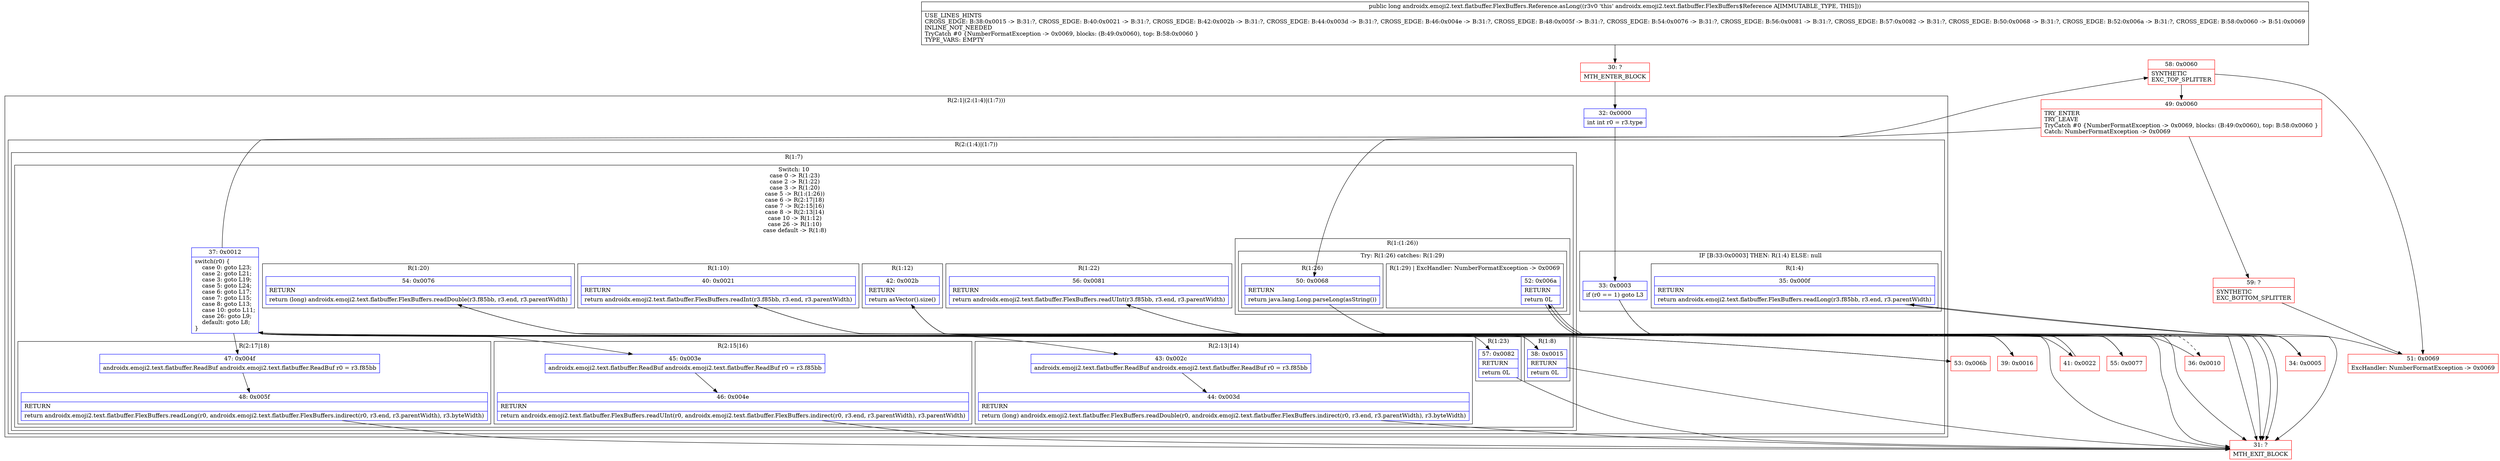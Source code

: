 digraph "CFG forandroidx.emoji2.text.flatbuffer.FlexBuffers.Reference.asLong()J" {
subgraph cluster_Region_559073554 {
label = "R(2:1|(2:(1:4)|(1:7)))";
node [shape=record,color=blue];
Node_32 [shape=record,label="{32\:\ 0x0000|int int r0 = r3.type\l}"];
subgraph cluster_Region_682343095 {
label = "R(2:(1:4)|(1:7))";
node [shape=record,color=blue];
subgraph cluster_IfRegion_417072136 {
label = "IF [B:33:0x0003] THEN: R(1:4) ELSE: null";
node [shape=record,color=blue];
Node_33 [shape=record,label="{33\:\ 0x0003|if (r0 == 1) goto L3\l}"];
subgraph cluster_Region_845322687 {
label = "R(1:4)";
node [shape=record,color=blue];
Node_35 [shape=record,label="{35\:\ 0x000f|RETURN\l|return androidx.emoji2.text.flatbuffer.FlexBuffers.readLong(r3.f85bb, r3.end, r3.parentWidth)\l}"];
}
}
subgraph cluster_Region_332473449 {
label = "R(1:7)";
node [shape=record,color=blue];
subgraph cluster_SwitchRegion_1225682045 {
label = "Switch: 10
 case 0 -> R(1:23)
 case 2 -> R(1:22)
 case 3 -> R(1:20)
 case 5 -> R(1:(1:26))
 case 6 -> R(2:17|18)
 case 7 -> R(2:15|16)
 case 8 -> R(2:13|14)
 case 10 -> R(1:12)
 case 26 -> R(1:10)
 case default -> R(1:8)";
node [shape=record,color=blue];
Node_37 [shape=record,label="{37\:\ 0x0012|switch(r0) \{\l    case 0: goto L23;\l    case 2: goto L21;\l    case 3: goto L19;\l    case 5: goto L24;\l    case 6: goto L17;\l    case 7: goto L15;\l    case 8: goto L13;\l    case 10: goto L11;\l    case 26: goto L9;\l    default: goto L8;\l\}\l}"];
subgraph cluster_Region_140656224 {
label = "R(1:23)";
node [shape=record,color=blue];
Node_57 [shape=record,label="{57\:\ 0x0082|RETURN\l|return 0L\l}"];
}
subgraph cluster_Region_2104050649 {
label = "R(1:22)";
node [shape=record,color=blue];
Node_56 [shape=record,label="{56\:\ 0x0081|RETURN\l|return androidx.emoji2.text.flatbuffer.FlexBuffers.readUInt(r3.f85bb, r3.end, r3.parentWidth)\l}"];
}
subgraph cluster_Region_1533051562 {
label = "R(1:20)";
node [shape=record,color=blue];
Node_54 [shape=record,label="{54\:\ 0x0076|RETURN\l|return (long) androidx.emoji2.text.flatbuffer.FlexBuffers.readDouble(r3.f85bb, r3.end, r3.parentWidth)\l}"];
}
subgraph cluster_Region_1099433923 {
label = "R(1:(1:26))";
node [shape=record,color=blue];
subgraph cluster_TryCatchRegion_1476440236 {
label = "Try: R(1:26) catches: R(1:29)";
node [shape=record,color=blue];
subgraph cluster_Region_1866487806 {
label = "R(1:26)";
node [shape=record,color=blue];
Node_50 [shape=record,label="{50\:\ 0x0068|RETURN\l|return java.lang.Long.parseLong(asString())\l}"];
}
subgraph cluster_Region_820702574 {
label = "R(1:29) | ExcHandler: NumberFormatException \-\> 0x0069\l";
node [shape=record,color=blue];
Node_52 [shape=record,label="{52\:\ 0x006a|RETURN\l|return 0L\l}"];
}
}
}
subgraph cluster_Region_299452958 {
label = "R(2:17|18)";
node [shape=record,color=blue];
Node_47 [shape=record,label="{47\:\ 0x004f|androidx.emoji2.text.flatbuffer.ReadBuf androidx.emoji2.text.flatbuffer.ReadBuf r0 = r3.f85bb\l}"];
Node_48 [shape=record,label="{48\:\ 0x005f|RETURN\l|return androidx.emoji2.text.flatbuffer.FlexBuffers.readLong(r0, androidx.emoji2.text.flatbuffer.FlexBuffers.indirect(r0, r3.end, r3.parentWidth), r3.byteWidth)\l}"];
}
subgraph cluster_Region_645143406 {
label = "R(2:15|16)";
node [shape=record,color=blue];
Node_45 [shape=record,label="{45\:\ 0x003e|androidx.emoji2.text.flatbuffer.ReadBuf androidx.emoji2.text.flatbuffer.ReadBuf r0 = r3.f85bb\l}"];
Node_46 [shape=record,label="{46\:\ 0x004e|RETURN\l|return androidx.emoji2.text.flatbuffer.FlexBuffers.readUInt(r0, androidx.emoji2.text.flatbuffer.FlexBuffers.indirect(r0, r3.end, r3.parentWidth), r3.parentWidth)\l}"];
}
subgraph cluster_Region_1584441324 {
label = "R(2:13|14)";
node [shape=record,color=blue];
Node_43 [shape=record,label="{43\:\ 0x002c|androidx.emoji2.text.flatbuffer.ReadBuf androidx.emoji2.text.flatbuffer.ReadBuf r0 = r3.f85bb\l}"];
Node_44 [shape=record,label="{44\:\ 0x003d|RETURN\l|return (long) androidx.emoji2.text.flatbuffer.FlexBuffers.readDouble(r0, androidx.emoji2.text.flatbuffer.FlexBuffers.indirect(r0, r3.end, r3.parentWidth), r3.byteWidth)\l}"];
}
subgraph cluster_Region_836584111 {
label = "R(1:12)";
node [shape=record,color=blue];
Node_42 [shape=record,label="{42\:\ 0x002b|RETURN\l|return asVector().size()\l}"];
}
subgraph cluster_Region_1820656104 {
label = "R(1:10)";
node [shape=record,color=blue];
Node_40 [shape=record,label="{40\:\ 0x0021|RETURN\l|return androidx.emoji2.text.flatbuffer.FlexBuffers.readInt(r3.f85bb, r3.end, r3.parentWidth)\l}"];
}
subgraph cluster_Region_26694689 {
label = "R(1:8)";
node [shape=record,color=blue];
Node_38 [shape=record,label="{38\:\ 0x0015|RETURN\l|return 0L\l}"];
}
}
}
}
}
subgraph cluster_Region_820702574 {
label = "R(1:29) | ExcHandler: NumberFormatException \-\> 0x0069\l";
node [shape=record,color=blue];
Node_52 [shape=record,label="{52\:\ 0x006a|RETURN\l|return 0L\l}"];
}
Node_30 [shape=record,color=red,label="{30\:\ ?|MTH_ENTER_BLOCK\l}"];
Node_34 [shape=record,color=red,label="{34\:\ 0x0005}"];
Node_31 [shape=record,color=red,label="{31\:\ ?|MTH_EXIT_BLOCK\l}"];
Node_36 [shape=record,color=red,label="{36\:\ 0x0010}"];
Node_39 [shape=record,color=red,label="{39\:\ 0x0016}"];
Node_41 [shape=record,color=red,label="{41\:\ 0x0022}"];
Node_53 [shape=record,color=red,label="{53\:\ 0x006b}"];
Node_55 [shape=record,color=red,label="{55\:\ 0x0077}"];
Node_58 [shape=record,color=red,label="{58\:\ 0x0060|SYNTHETIC\lEXC_TOP_SPLITTER\l}"];
Node_49 [shape=record,color=red,label="{49\:\ 0x0060|TRY_ENTER\lTRY_LEAVE\lTryCatch #0 \{NumberFormatException \-\> 0x0069, blocks: (B:49:0x0060), top: B:58:0x0060 \}\lCatch: NumberFormatException \-\> 0x0069\l}"];
Node_59 [shape=record,color=red,label="{59\:\ ?|SYNTHETIC\lEXC_BOTTOM_SPLITTER\l}"];
Node_51 [shape=record,color=red,label="{51\:\ 0x0069|ExcHandler: NumberFormatException \-\> 0x0069\l}"];
MethodNode[shape=record,label="{public long androidx.emoji2.text.flatbuffer.FlexBuffers.Reference.asLong((r3v0 'this' androidx.emoji2.text.flatbuffer.FlexBuffers$Reference A[IMMUTABLE_TYPE, THIS]))  | USE_LINES_HINTS\lCROSS_EDGE: B:38:0x0015 \-\> B:31:?, CROSS_EDGE: B:40:0x0021 \-\> B:31:?, CROSS_EDGE: B:42:0x002b \-\> B:31:?, CROSS_EDGE: B:44:0x003d \-\> B:31:?, CROSS_EDGE: B:46:0x004e \-\> B:31:?, CROSS_EDGE: B:48:0x005f \-\> B:31:?, CROSS_EDGE: B:54:0x0076 \-\> B:31:?, CROSS_EDGE: B:56:0x0081 \-\> B:31:?, CROSS_EDGE: B:57:0x0082 \-\> B:31:?, CROSS_EDGE: B:50:0x0068 \-\> B:31:?, CROSS_EDGE: B:52:0x006a \-\> B:31:?, CROSS_EDGE: B:58:0x0060 \-\> B:51:0x0069\lINLINE_NOT_NEEDED\lTryCatch #0 \{NumberFormatException \-\> 0x0069, blocks: (B:49:0x0060), top: B:58:0x0060 \}\lTYPE_VARS: EMPTY\l}"];
MethodNode -> Node_30;Node_32 -> Node_33;
Node_33 -> Node_34;
Node_33 -> Node_36[style=dashed];
Node_35 -> Node_31;
Node_37 -> Node_38;
Node_37 -> Node_39;
Node_37 -> Node_41;
Node_37 -> Node_43;
Node_37 -> Node_45;
Node_37 -> Node_47;
Node_37 -> Node_53;
Node_37 -> Node_55;
Node_37 -> Node_57;
Node_37 -> Node_58;
Node_57 -> Node_31;
Node_56 -> Node_31;
Node_54 -> Node_31;
Node_50 -> Node_31;
Node_52 -> Node_31;
Node_47 -> Node_48;
Node_48 -> Node_31;
Node_45 -> Node_46;
Node_46 -> Node_31;
Node_43 -> Node_44;
Node_44 -> Node_31;
Node_42 -> Node_31;
Node_40 -> Node_31;
Node_38 -> Node_31;
Node_52 -> Node_31;
Node_30 -> Node_32;
Node_34 -> Node_35;
Node_36 -> Node_37;
Node_39 -> Node_40;
Node_41 -> Node_42;
Node_53 -> Node_54;
Node_55 -> Node_56;
Node_58 -> Node_49;
Node_58 -> Node_51;
Node_49 -> Node_50;
Node_49 -> Node_59;
Node_59 -> Node_51;
Node_51 -> Node_52;
}

